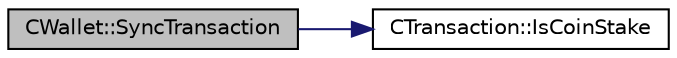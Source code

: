 digraph "CWallet::SyncTransaction"
{
  edge [fontname="Helvetica",fontsize="10",labelfontname="Helvetica",labelfontsize="10"];
  node [fontname="Helvetica",fontsize="10",shape=record];
  rankdir="LR";
  Node1469 [label="CWallet::SyncTransaction",height=0.2,width=0.4,color="black", fillcolor="grey75", style="filled", fontcolor="black"];
  Node1469 -> Node1470 [color="midnightblue",fontsize="10",style="solid",fontname="Helvetica"];
  Node1470 [label="CTransaction::IsCoinStake",height=0.2,width=0.4,color="black", fillcolor="white", style="filled",URL="$df/d43/class_c_transaction.html#ace4278a41a296d40dcf5fb2b9cf007ec"];
}
